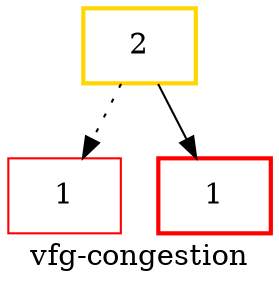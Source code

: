 digraph "vfg-congestion" {
    label="vfg-congestion";
node [shape=box];
"252: filters = virtualinvoke this.<org.apache.pdfbox.pdmodel.common.PDStream: java.util.List getFilters()>()" [label=2] [style=bold] [color=gold]
"256: $r2 = interfaceinvoke filters.<java.util.List: java.lang.Object get(int)>(i)" [label=1] [color=red]
"254: $i0 = interfaceinvoke filters.<java.util.List: int size()>()" [label=1] [style=bold] [color=red]
"252: filters = virtualinvoke this.<org.apache.pdfbox.pdmodel.common.PDStream: java.util.List getFilters()>()"->"256: $r2 = interfaceinvoke filters.<java.util.List: java.lang.Object get(int)>(i)" [style=dotted];

"252: filters = virtualinvoke this.<org.apache.pdfbox.pdmodel.common.PDStream: java.util.List getFilters()>()"->"254: $i0 = interfaceinvoke filters.<java.util.List: int size()>()";

}